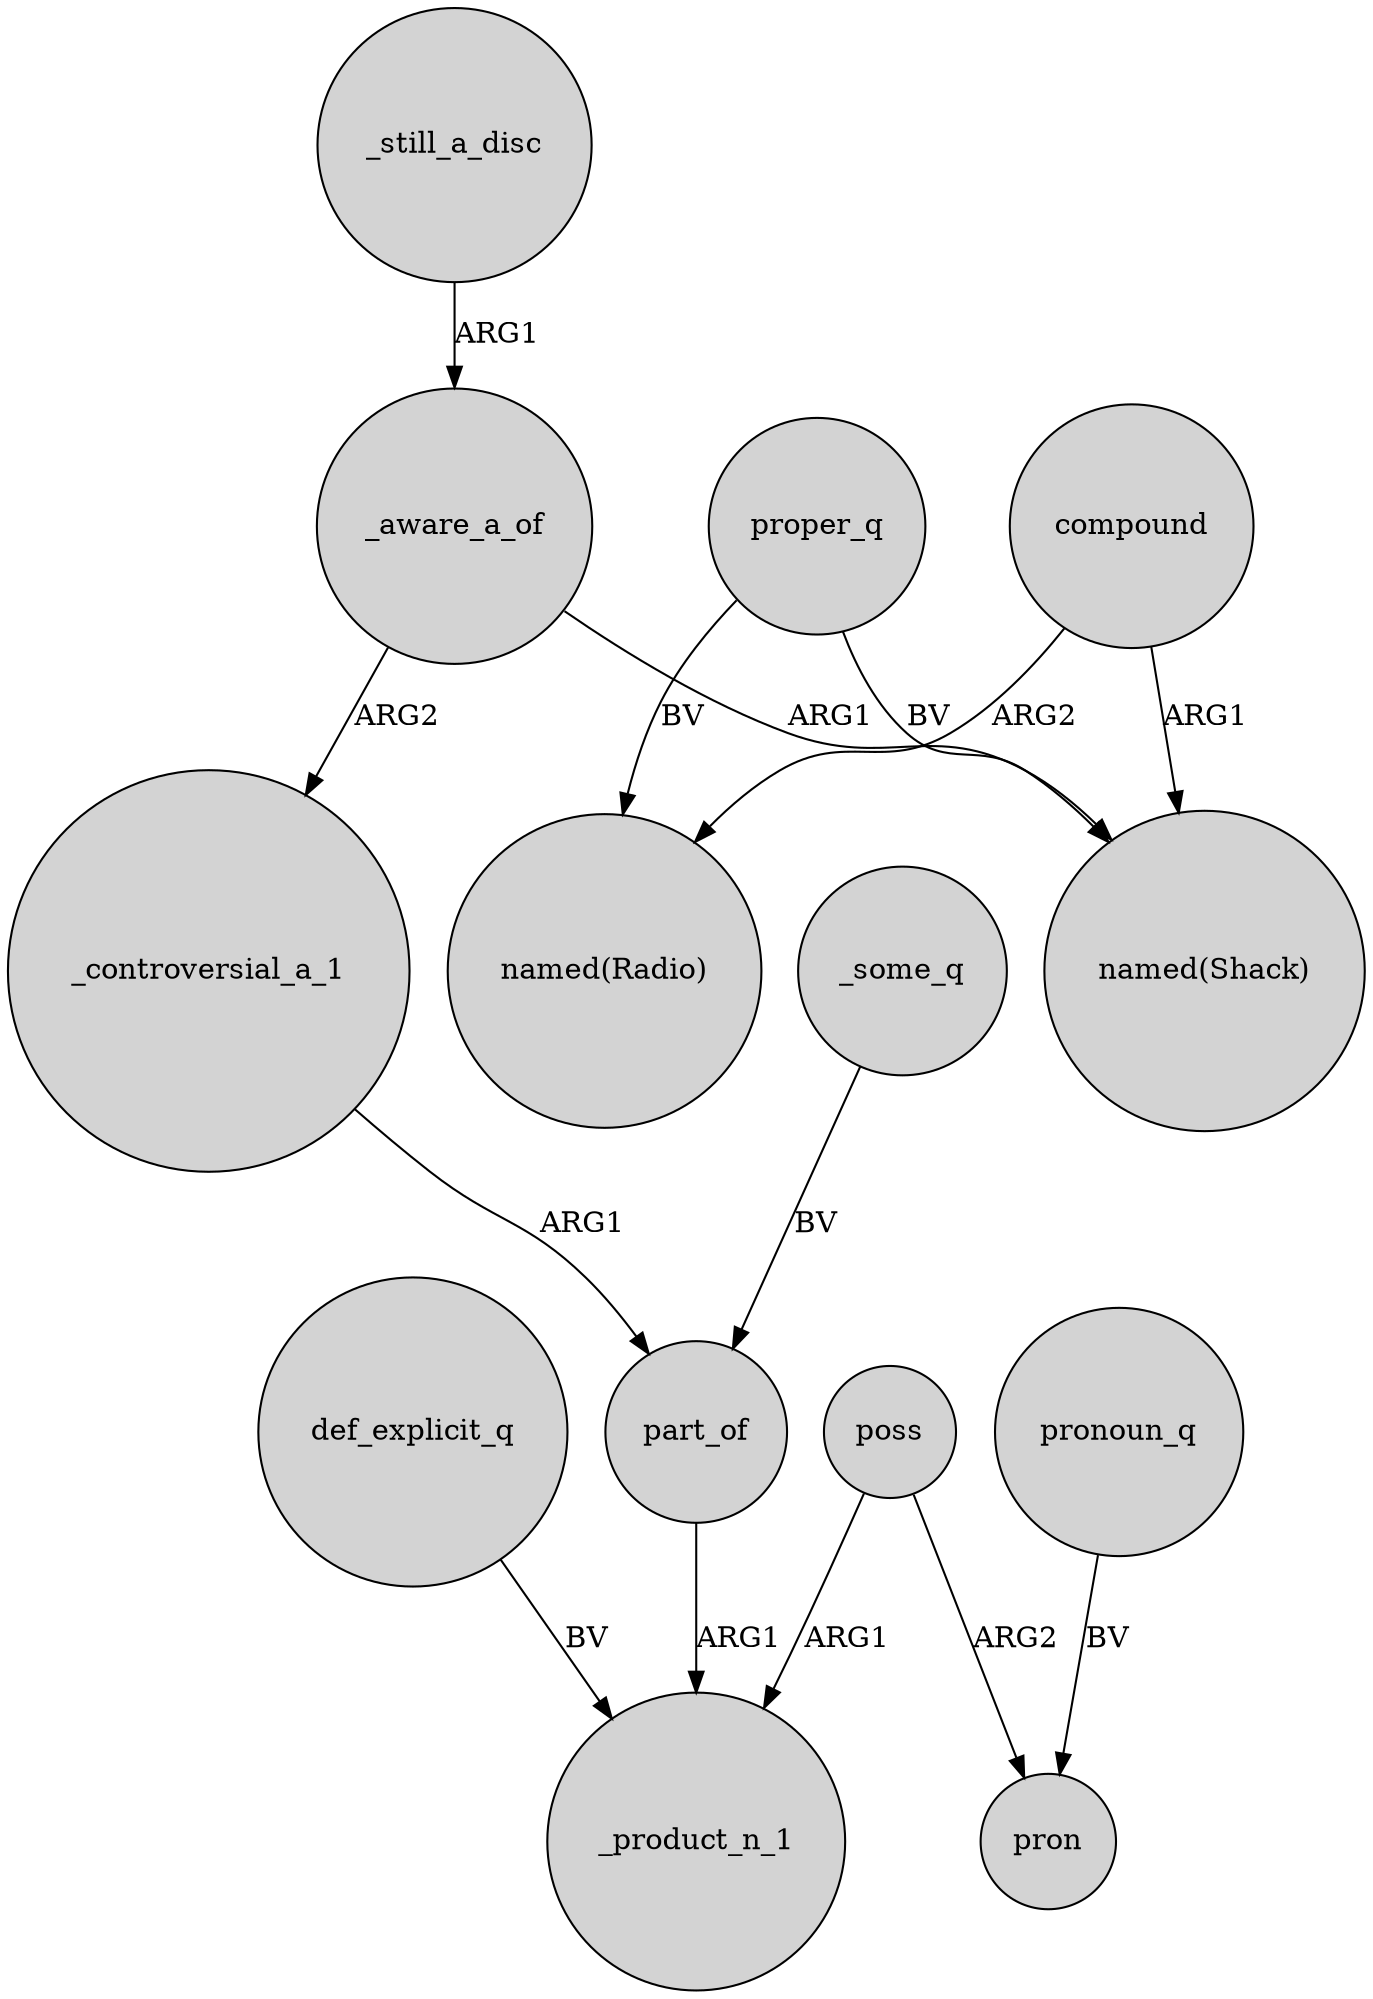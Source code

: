 digraph {
	node [shape=circle style=filled]
	proper_q -> "named(Shack)" [label=BV]
	def_explicit_q -> _product_n_1 [label=BV]
	_controversial_a_1 -> part_of [label=ARG1]
	_aware_a_of -> _controversial_a_1 [label=ARG2]
	proper_q -> "named(Radio)" [label=BV]
	_aware_a_of -> "named(Shack)" [label=ARG1]
	compound -> "named(Shack)" [label=ARG1]
	poss -> _product_n_1 [label=ARG1]
	poss -> pron [label=ARG2]
	_still_a_disc -> _aware_a_of [label=ARG1]
	part_of -> _product_n_1 [label=ARG1]
	compound -> "named(Radio)" [label=ARG2]
	_some_q -> part_of [label=BV]
	pronoun_q -> pron [label=BV]
}
